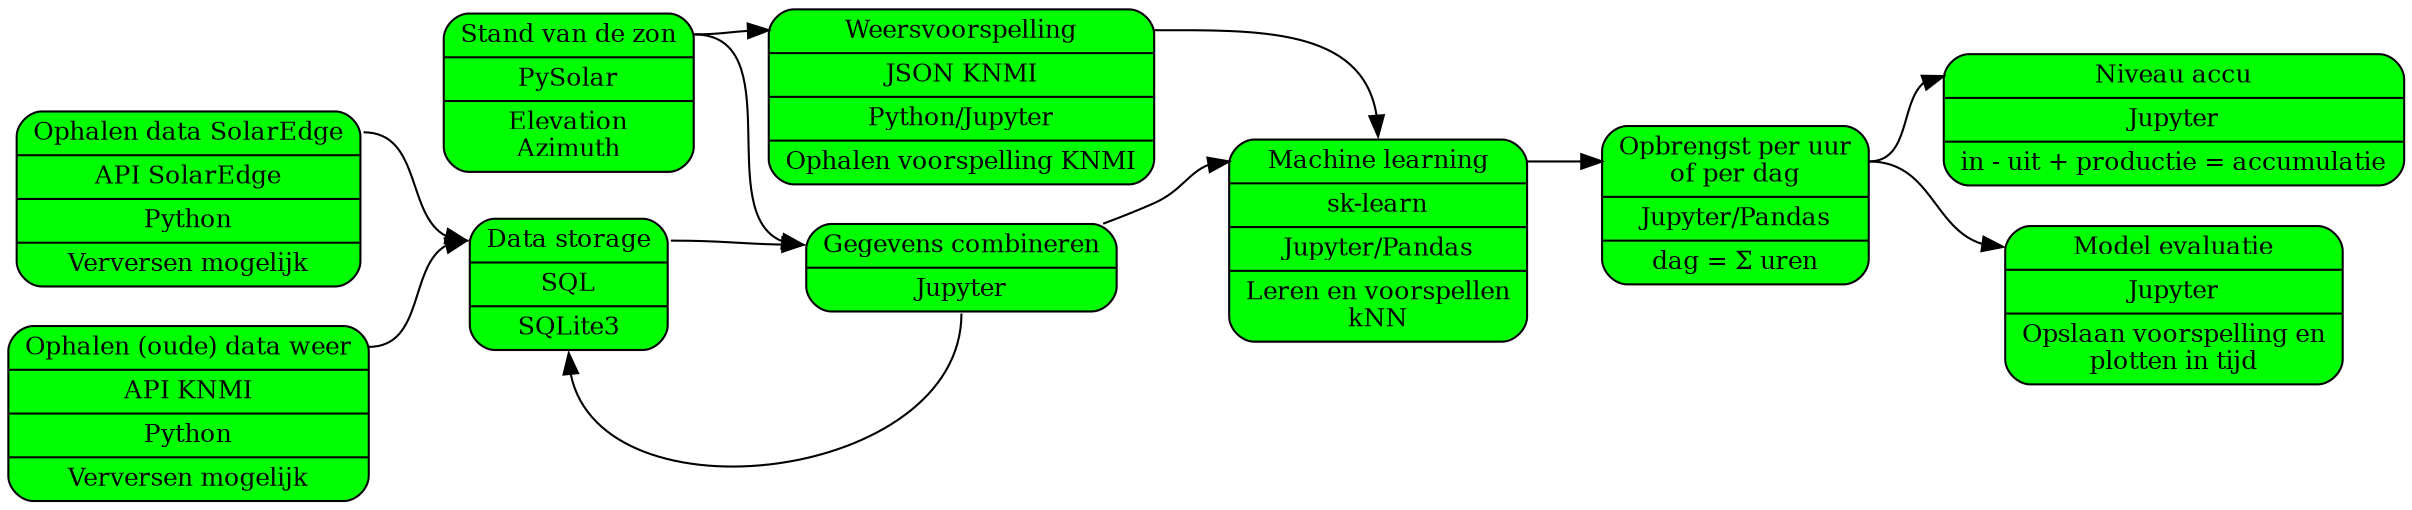 digraph g {
    graph [
        rankdir = "LR"
    ];
    
    node [
        fontsize = "12"
        style="rounded,filled"
        fillcolor="#F7F7F7"
    ];
    
    edge [
    ];
    
    "node0" [
        label = "<f0> Ophalen data SolarEdge | API SolarEdge | Python | Verversen mogelijk "
        shape = "record"
        fillcolor = "green"
    ];
    
    "node1" [
        label = "<f0> Ophalen (oude) data weer | API KNMI | Python | Verversen mogelijk"
        shape = "record"
        fillcolor = "green"
    ];
    
    "node2" [
        label = "<f0> Data storage | SQL | SQLite3 "
        shape = "record"
        fillcolor = "green"
    ];
    
    "node_weer" [
        label = "<f0> Weersvoorspelling | JSON KNMI | Python/Jupyter | Ophalen voorspelling KNMI"
        shape = "record"
        fillcolor = "green"
    ];
    
    "node_ML" [
        label = "<f0> Machine learning | sk-learn | Jupyter/Pandas | Leren en voorspellen\nkNN"
        shape = "record"
        fillcolor = "green"
    ];
    
    "node_opbrengst" [
        label = "<f0> Opbrengst per uur\nof per dag | Jupyter/Pandas | dag = &Sigma; uren "
        shape = "record"
        fillcolor = "green"
    ];
    
    "node_accu" [
        label = "<f0> Niveau accu | Jupyter | in - uit + productie = accumulatie "
        shape = "record"
        fillcolor = "green"
    ];

    "node_zon" [
        label = "<f0> Stand van de zon | PySolar | Elevation\nAzimuth  "
        shape = "record"
        fillcolor = "green"
    ]

    "node_combineren" [
        label = "<f0> Gegevens combineren | Jupyter "
        shape = "record"
        fillcolor = "green"
    ]

    "node_evaluatie" [
        label = "<f0> Model evaluatie | Jupyter | Opslaan voorspelling en\nplotten in tijd"
        shape = "record"
        fillcolor = "green"
    ]
    
    "node_weer":f0 -> "node_ML":n
    "node0":f0 -> "node2":f0
    "node1":f0 -> "node2":f0
    "node2":f0 -> "node_combineren":f0
    "node_combineren":s -> "node2":s
    "node_combineren" -> "node_ML":f0
    "node_ML":f0 -> "node_opbrengst":f0
    "node_opbrengst":f0 -> "node_accu":f0
    "node_zon":f0 -> "node_combineren":f0
    "node_opbrengst":f0 -> "node_evaluatie":f0
    "node_zon":f0 -> "node_weer":f0
    
}
        
